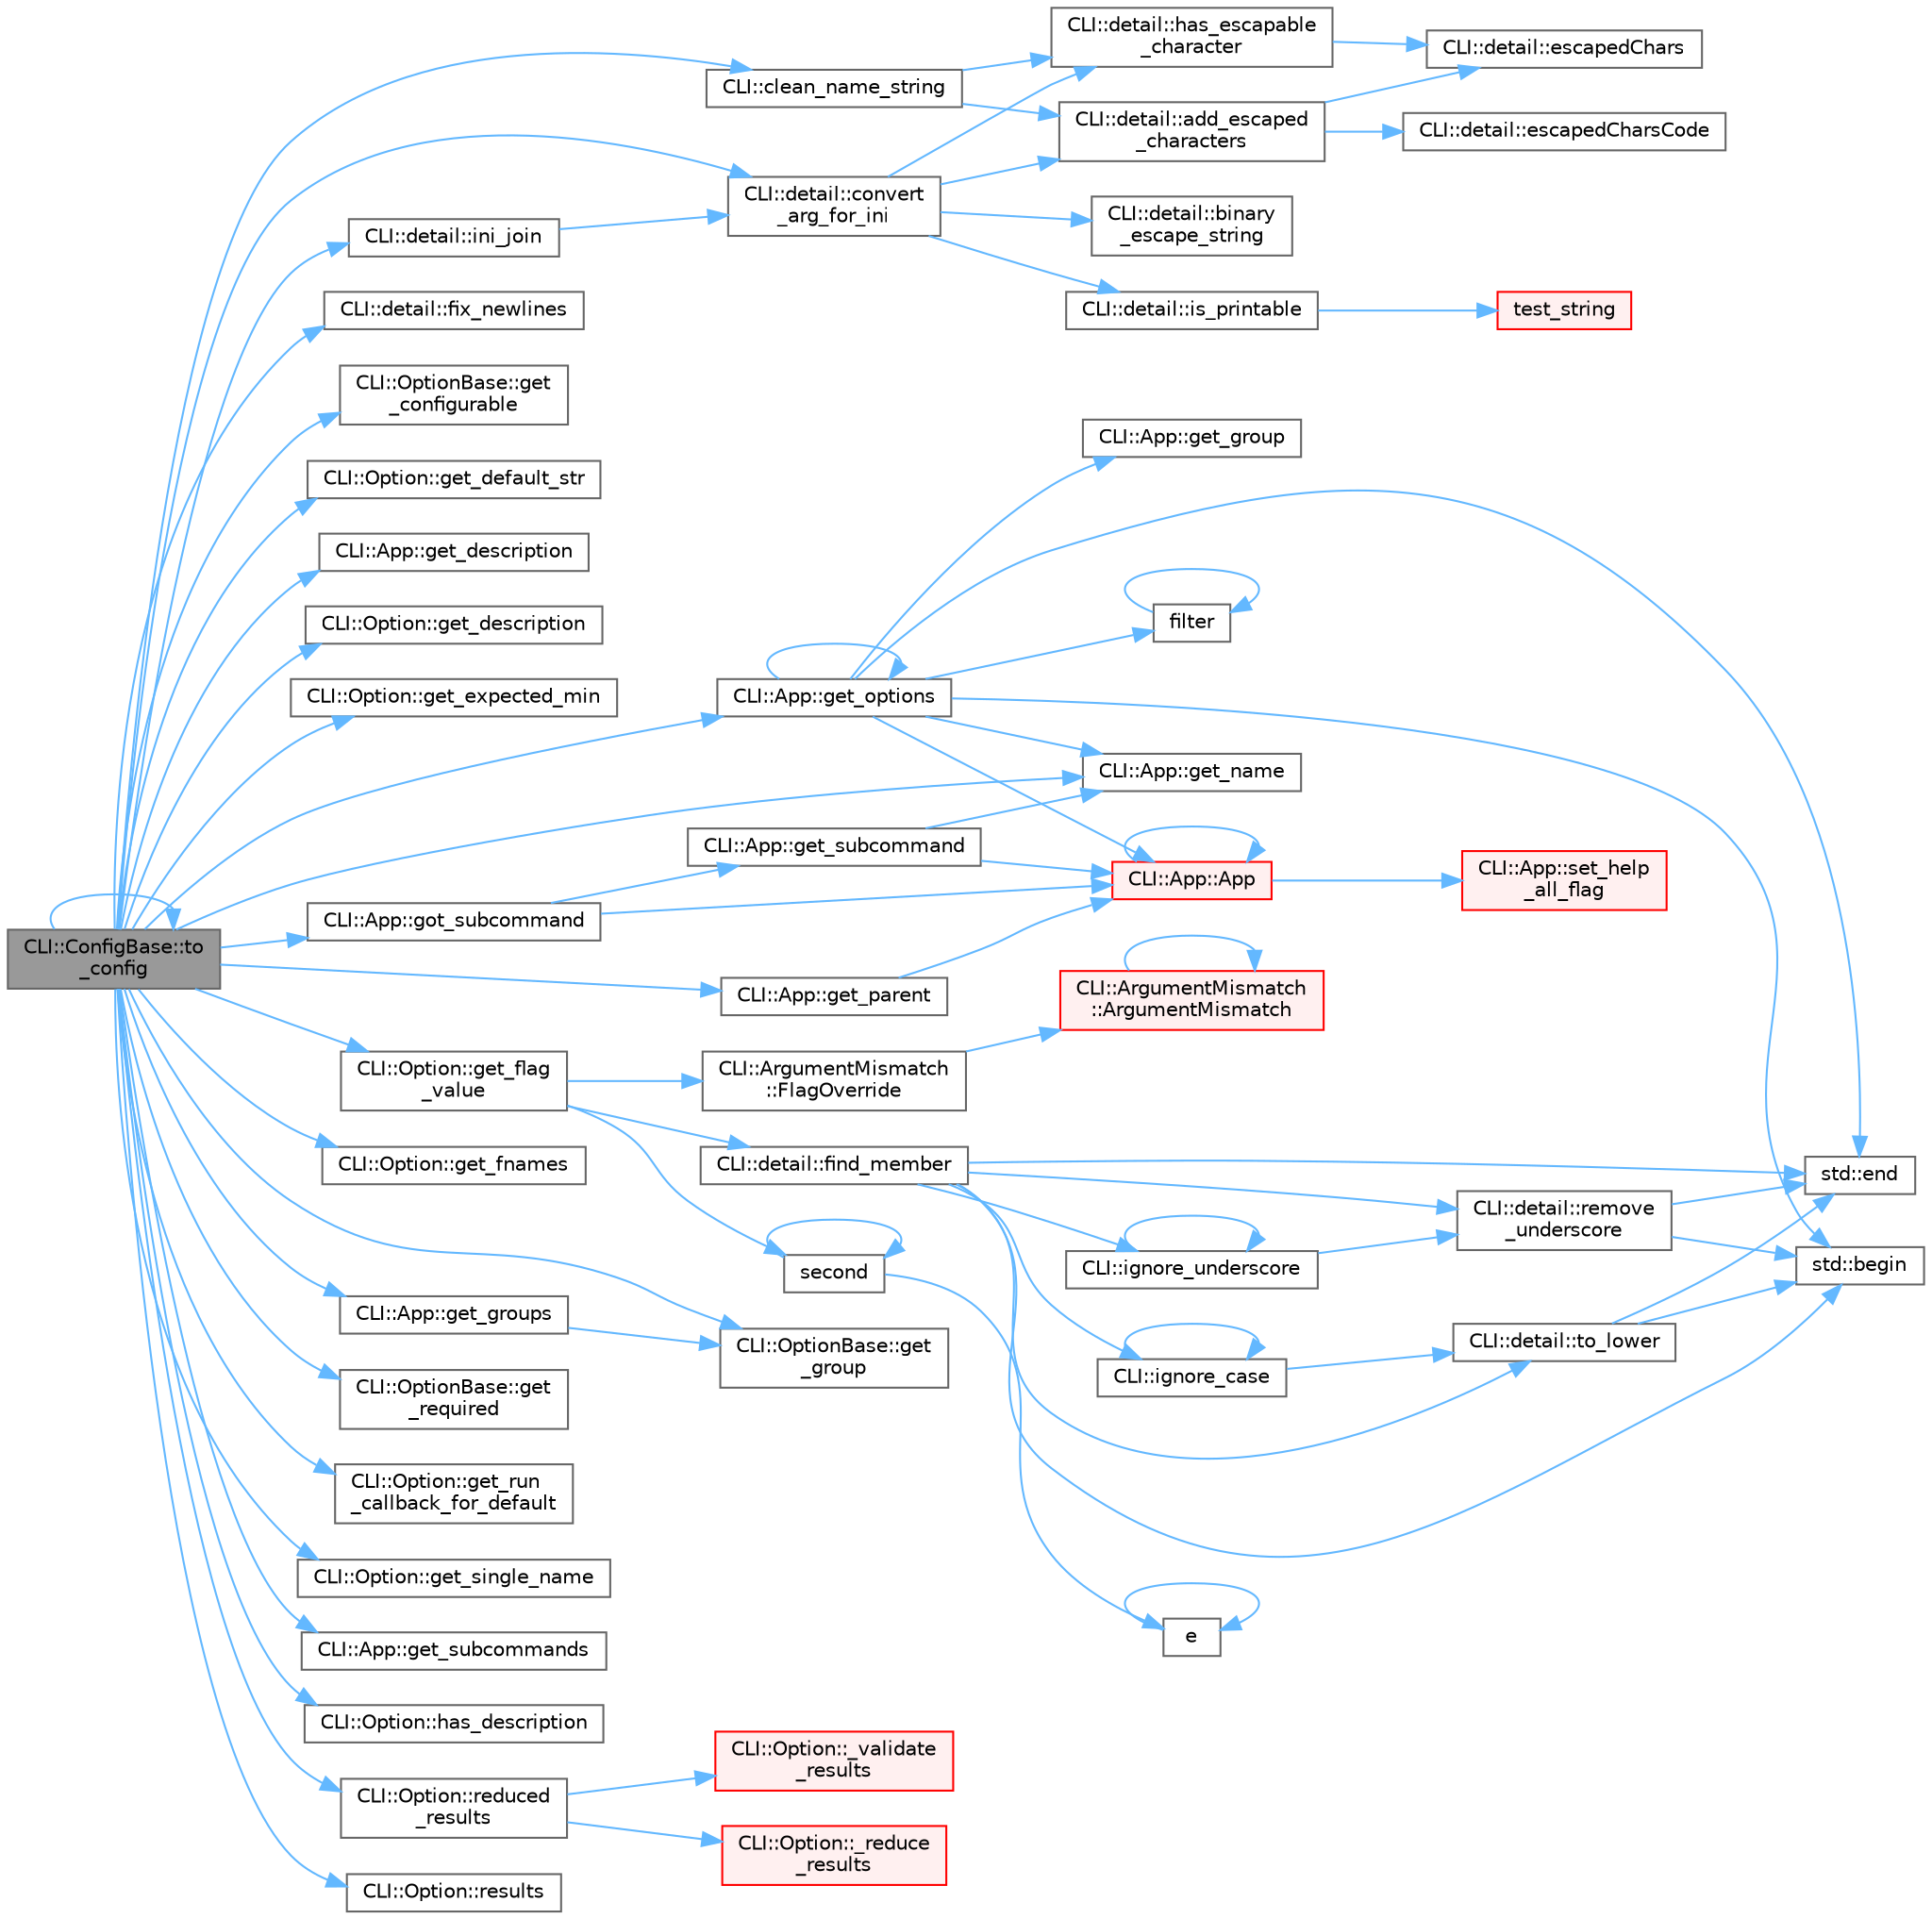 digraph "CLI::ConfigBase::to_config"
{
 // LATEX_PDF_SIZE
  bgcolor="transparent";
  edge [fontname=Helvetica,fontsize=10,labelfontname=Helvetica,labelfontsize=10];
  node [fontname=Helvetica,fontsize=10,shape=box,height=0.2,width=0.4];
  rankdir="LR";
  Node1 [id="Node000001",label="CLI::ConfigBase::to\l_config",height=0.2,width=0.4,color="gray40", fillcolor="grey60", style="filled", fontcolor="black",tooltip="Convert an app into a configuration"];
  Node1 -> Node2 [id="edge1_Node000001_Node000002",color="steelblue1",style="solid",tooltip=" "];
  Node2 [id="Node000002",label="CLI::clean_name_string",height=0.2,width=0.4,color="grey40", fillcolor="white", style="filled",URL="$namespace_c_l_i.html#a170a0bf22d11796cca0131c997f5c00e",tooltip=" "];
  Node2 -> Node3 [id="edge2_Node000002_Node000003",color="steelblue1",style="solid",tooltip=" "];
  Node3 [id="Node000003",label="CLI::detail::add_escaped\l_characters",height=0.2,width=0.4,color="grey40", fillcolor="white", style="filled",URL="$namespace_c_l_i_1_1detail.html#a3e9e4df657e40f9ac233efd6fd0e3a34",tooltip="escape all escapable characters"];
  Node3 -> Node4 [id="edge3_Node000003_Node000004",color="steelblue1",style="solid",tooltip=" "];
  Node4 [id="Node000004",label="CLI::detail::escapedChars",height=0.2,width=0.4,color="grey40", fillcolor="white", style="filled",URL="$namespace_c_l_i_1_1detail.html#a661406a803377f64fb5e95b7cdab12db",tooltip=" "];
  Node3 -> Node5 [id="edge4_Node000003_Node000005",color="steelblue1",style="solid",tooltip=" "];
  Node5 [id="Node000005",label="CLI::detail::escapedCharsCode",height=0.2,width=0.4,color="grey40", fillcolor="white", style="filled",URL="$namespace_c_l_i_1_1detail.html#a50aead7121c1979e1b29f971f8d17ee6",tooltip=" "];
  Node2 -> Node6 [id="edge5_Node000002_Node000006",color="steelblue1",style="solid",tooltip=" "];
  Node6 [id="Node000006",label="CLI::detail::has_escapable\l_character",height=0.2,width=0.4,color="grey40", fillcolor="white", style="filled",URL="$namespace_c_l_i_1_1detail.html#aca08aecd127955e1dd649b128f3c042d",tooltip="detect if a string has escapable characters"];
  Node6 -> Node4 [id="edge6_Node000006_Node000004",color="steelblue1",style="solid",tooltip=" "];
  Node1 -> Node7 [id="edge7_Node000001_Node000007",color="steelblue1",style="solid",tooltip=" "];
  Node7 [id="Node000007",label="CLI::detail::convert\l_arg_for_ini",height=0.2,width=0.4,color="grey40", fillcolor="white", style="filled",URL="$namespace_c_l_i_1_1detail.html#a9168ad88c986f3aab45316898d0c7ee3",tooltip=" "];
  Node7 -> Node3 [id="edge8_Node000007_Node000003",color="steelblue1",style="solid",tooltip=" "];
  Node7 -> Node8 [id="edge9_Node000007_Node000008",color="steelblue1",style="solid",tooltip=" "];
  Node8 [id="Node000008",label="CLI::detail::binary\l_escape_string",height=0.2,width=0.4,color="grey40", fillcolor="white", style="filled",URL="$namespace_c_l_i_1_1detail.html#a865d1c0120eb6837ac51fa349fa5d447",tooltip="generate a string with all non printable characters escaped to hex codes"];
  Node7 -> Node6 [id="edge10_Node000007_Node000006",color="steelblue1",style="solid",tooltip=" "];
  Node7 -> Node9 [id="edge11_Node000007_Node000009",color="steelblue1",style="solid",tooltip=" "];
  Node9 [id="Node000009",label="CLI::detail::is_printable",height=0.2,width=0.4,color="grey40", fillcolor="white", style="filled",URL="$namespace_c_l_i_1_1detail.html#a970e2b8a22b36a44128b5cd106173b46",tooltip=" "];
  Node9 -> Node10 [id="edge12_Node000009_Node000010",color="steelblue1",style="solid",tooltip=" "];
  Node10 [id="Node000010",label="test_string",height=0.2,width=0.4,color="red", fillcolor="#FFF0F0", style="filled",URL="$test__serializer_8cpp.html#a1f0da0526a55912487e72c843fbcbd9d",tooltip=" "];
  Node1 -> Node13 [id="edge13_Node000001_Node000013",color="steelblue1",style="solid",tooltip=" "];
  Node13 [id="Node000013",label="CLI::detail::fix_newlines",height=0.2,width=0.4,color="grey40", fillcolor="white", style="filled",URL="$namespace_c_l_i_1_1detail.html#a0bb56c1837f1f550644f764dda001255",tooltip=" "];
  Node1 -> Node14 [id="edge14_Node000001_Node000014",color="steelblue1",style="solid",tooltip=" "];
  Node14 [id="Node000014",label="CLI::OptionBase::get\l_configurable",height=0.2,width=0.4,color="grey40", fillcolor="white", style="filled",URL="$class_c_l_i_1_1_option_base.html#a794bf202a485c85be3337a1989b210f5",tooltip="The status of configurable"];
  Node1 -> Node15 [id="edge15_Node000001_Node000015",color="steelblue1",style="solid",tooltip=" "];
  Node15 [id="Node000015",label="CLI::Option::get_default_str",height=0.2,width=0.4,color="grey40", fillcolor="white", style="filled",URL="$class_c_l_i_1_1_option.html#a60c5498e164ce433929c6e62e71f0e58",tooltip="The default value (for help printing)"];
  Node1 -> Node16 [id="edge16_Node000001_Node000016",color="steelblue1",style="solid",tooltip=" "];
  Node16 [id="Node000016",label="CLI::App::get_description",height=0.2,width=0.4,color="grey40", fillcolor="white", style="filled",URL="$class_c_l_i_1_1_app.html#aea5b9c25368e0013c5e0e4ba96e42251",tooltip="Get the app or subcommand description"];
  Node1 -> Node17 [id="edge17_Node000001_Node000017",color="steelblue1",style="solid",tooltip=" "];
  Node17 [id="Node000017",label="CLI::Option::get_description",height=0.2,width=0.4,color="grey40", fillcolor="white", style="filled",URL="$class_c_l_i_1_1_option.html#aada76bb0c7227e3b6b13e3586c5b6264",tooltip="Get the description"];
  Node1 -> Node18 [id="edge18_Node000001_Node000018",color="steelblue1",style="solid",tooltip=" "];
  Node18 [id="Node000018",label="CLI::Option::get_expected_min",height=0.2,width=0.4,color="grey40", fillcolor="white", style="filled",URL="$class_c_l_i_1_1_option.html#aba45c2317a24bbecd46778a0ed8a1951",tooltip="The number of times the option expects to be included"];
  Node1 -> Node19 [id="edge19_Node000001_Node000019",color="steelblue1",style="solid",tooltip=" "];
  Node19 [id="Node000019",label="CLI::Option::get_flag\l_value",height=0.2,width=0.4,color="grey40", fillcolor="white", style="filled",URL="$class_c_l_i_1_1_option.html#aa006173c1a09b0ed01bff4b305b042ca",tooltip=" "];
  Node19 -> Node20 [id="edge20_Node000019_Node000020",color="steelblue1",style="solid",tooltip=" "];
  Node20 [id="Node000020",label="CLI::detail::find_member",height=0.2,width=0.4,color="grey40", fillcolor="white", style="filled",URL="$namespace_c_l_i_1_1detail.html#ac94be0722dce2c7ff522ebc3fb80e33d",tooltip="Check if a string is a member of a list of strings and optionally ignore case or ignore underscores"];
  Node20 -> Node21 [id="edge21_Node000020_Node000021",color="steelblue1",style="solid",tooltip=" "];
  Node21 [id="Node000021",label="std::begin",height=0.2,width=0.4,color="grey40", fillcolor="white", style="filled",URL="$namespacestd.html#aec76fc52a775d29bc4058c8e1405045a",tooltip=" "];
  Node20 -> Node22 [id="edge22_Node000020_Node000022",color="steelblue1",style="solid",tooltip=" "];
  Node22 [id="Node000022",label="std::end",height=0.2,width=0.4,color="grey40", fillcolor="white", style="filled",URL="$namespacestd.html#a35f71a4c49ddf38bb590177e3a4b2598",tooltip=" "];
  Node20 -> Node23 [id="edge23_Node000020_Node000023",color="steelblue1",style="solid",tooltip=" "];
  Node23 [id="Node000023",label="CLI::ignore_case",height=0.2,width=0.4,color="grey40", fillcolor="white", style="filled",URL="$namespace_c_l_i.html#a0c52326d2681814c22aa1a93ce43375e",tooltip="Helper function to allow ignore_case to be passed to IsMember or Transform"];
  Node23 -> Node23 [id="edge24_Node000023_Node000023",color="steelblue1",style="solid",tooltip=" "];
  Node23 -> Node24 [id="edge25_Node000023_Node000024",color="steelblue1",style="solid",tooltip=" "];
  Node24 [id="Node000024",label="CLI::detail::to_lower",height=0.2,width=0.4,color="grey40", fillcolor="white", style="filled",URL="$namespace_c_l_i_1_1detail.html#ae83709ec148057ec53df4383645727e9",tooltip="Return a lower case version of a string"];
  Node24 -> Node21 [id="edge26_Node000024_Node000021",color="steelblue1",style="solid",tooltip=" "];
  Node24 -> Node22 [id="edge27_Node000024_Node000022",color="steelblue1",style="solid",tooltip=" "];
  Node20 -> Node25 [id="edge28_Node000020_Node000025",color="steelblue1",style="solid",tooltip=" "];
  Node25 [id="Node000025",label="CLI::ignore_underscore",height=0.2,width=0.4,color="grey40", fillcolor="white", style="filled",URL="$namespace_c_l_i.html#a111b6f05d21b9b84e7ba933ade79884c",tooltip="Helper function to allow ignore_underscore to be passed to IsMember or Transform"];
  Node25 -> Node25 [id="edge29_Node000025_Node000025",color="steelblue1",style="solid",tooltip=" "];
  Node25 -> Node26 [id="edge30_Node000025_Node000026",color="steelblue1",style="solid",tooltip=" "];
  Node26 [id="Node000026",label="CLI::detail::remove\l_underscore",height=0.2,width=0.4,color="grey40", fillcolor="white", style="filled",URL="$namespace_c_l_i_1_1detail.html#a5359a7a0e33366a12e15523b100f591a",tooltip="remove underscores from a string"];
  Node26 -> Node21 [id="edge31_Node000026_Node000021",color="steelblue1",style="solid",tooltip=" "];
  Node26 -> Node22 [id="edge32_Node000026_Node000022",color="steelblue1",style="solid",tooltip=" "];
  Node20 -> Node26 [id="edge33_Node000020_Node000026",color="steelblue1",style="solid",tooltip=" "];
  Node20 -> Node24 [id="edge34_Node000020_Node000024",color="steelblue1",style="solid",tooltip=" "];
  Node19 -> Node27 [id="edge35_Node000019_Node000027",color="steelblue1",style="solid",tooltip=" "];
  Node27 [id="Node000027",label="CLI::ArgumentMismatch\l::FlagOverride",height=0.2,width=0.4,color="grey40", fillcolor="white", style="filled",URL="$class_c_l_i_1_1_argument_mismatch.html#af40fccb119664c7c5025bba76fb2d7e2",tooltip=" "];
  Node27 -> Node28 [id="edge36_Node000027_Node000028",color="steelblue1",style="solid",tooltip=" "];
  Node28 [id="Node000028",label="CLI::ArgumentMismatch\l::ArgumentMismatch",height=0.2,width=0.4,color="red", fillcolor="#FFF0F0", style="filled",URL="$class_c_l_i_1_1_argument_mismatch.html#a03b5d359cb07e82b2d2f0f734ffeb545",tooltip=" "];
  Node28 -> Node28 [id="edge37_Node000028_Node000028",color="steelblue1",style="solid",tooltip=" "];
  Node19 -> Node31 [id="edge38_Node000019_Node000031",color="steelblue1",style="solid",tooltip=" "];
  Node31 [id="Node000031",label="second",height=0.2,width=0.4,color="grey40", fillcolor="white", style="filled",URL="$second___n_o_n_e_8f.html#ae9f971a8b343bd2fcb85c3b16da97f10",tooltip="SECOND returns nothing"];
  Node31 -> Node32 [id="edge39_Node000031_Node000032",color="steelblue1",style="solid",tooltip=" "];
  Node32 [id="Node000032",label="e",height=0.2,width=0.4,color="grey40", fillcolor="white", style="filled",URL="$_cwise__array__power__array_8cpp.html#a9cb86ff854760bf91a154f2724a9101d",tooltip=" "];
  Node32 -> Node32 [id="edge40_Node000032_Node000032",color="steelblue1",style="solid",tooltip=" "];
  Node31 -> Node31 [id="edge41_Node000031_Node000031",color="steelblue1",style="solid",tooltip=" "];
  Node1 -> Node33 [id="edge42_Node000001_Node000033",color="steelblue1",style="solid",tooltip=" "];
  Node33 [id="Node000033",label="CLI::Option::get_fnames",height=0.2,width=0.4,color="grey40", fillcolor="white", style="filled",URL="$class_c_l_i_1_1_option.html#aef3cbb52dc41a428122ea2e46ab1ef34",tooltip="Get the flag names with specified default values"];
  Node1 -> Node34 [id="edge43_Node000001_Node000034",color="steelblue1",style="solid",tooltip=" "];
  Node34 [id="Node000034",label="CLI::OptionBase::get\l_group",height=0.2,width=0.4,color="grey40", fillcolor="white", style="filled",URL="$class_c_l_i_1_1_option_base.html#aeb86193da05c10a12814ce45d2d16e0d",tooltip="Get the group of this option"];
  Node1 -> Node35 [id="edge44_Node000001_Node000035",color="steelblue1",style="solid",tooltip=" "];
  Node35 [id="Node000035",label="CLI::App::get_groups",height=0.2,width=0.4,color="grey40", fillcolor="white", style="filled",URL="$class_c_l_i_1_1_app.html#aa2b6c37cf80e0535023703f8750502b2",tooltip="Get the groups available directly from this option (in order)"];
  Node35 -> Node34 [id="edge45_Node000035_Node000034",color="steelblue1",style="solid",tooltip=" "];
  Node1 -> Node36 [id="edge46_Node000001_Node000036",color="steelblue1",style="solid",tooltip=" "];
  Node36 [id="Node000036",label="CLI::App::get_name",height=0.2,width=0.4,color="grey40", fillcolor="white", style="filled",URL="$class_c_l_i_1_1_app.html#af49a4f4b6c019a65a10b3c1bd830a1f8",tooltip="Get the name of the current app"];
  Node1 -> Node37 [id="edge47_Node000001_Node000037",color="steelblue1",style="solid",tooltip=" "];
  Node37 [id="Node000037",label="CLI::App::get_options",height=0.2,width=0.4,color="grey40", fillcolor="white", style="filled",URL="$class_c_l_i_1_1_app.html#ad646b54ad750e4218b60603db85341e9",tooltip="Get the list of options (user facing function, so returns raw pointers), has optional filter function"];
  Node37 -> Node38 [id="edge48_Node000037_Node000038",color="steelblue1",style="solid",tooltip=" "];
  Node38 [id="Node000038",label="CLI::App::App",height=0.2,width=0.4,color="red", fillcolor="#FFF0F0", style="filled",URL="$class_c_l_i_1_1_app.html#a8f5ebc36dcdff351cce50e3d3b89974f",tooltip="Special private constructor for subcommand"];
  Node38 -> Node38 [id="edge49_Node000038_Node000038",color="steelblue1",style="solid",tooltip=" "];
  Node38 -> Node39 [id="edge50_Node000038_Node000039",color="steelblue1",style="solid",tooltip=" "];
  Node39 [id="Node000039",label="CLI::App::set_help\l_all_flag",height=0.2,width=0.4,color="red", fillcolor="#FFF0F0", style="filled",URL="$class_c_l_i_1_1_app.html#af73694f6a3cc42e29e7274b77fdb5720",tooltip="Set a help all flag, replaced the existing one if present"];
  Node37 -> Node21 [id="edge51_Node000037_Node000021",color="steelblue1",style="solid",tooltip=" "];
  Node37 -> Node22 [id="edge52_Node000037_Node000022",color="steelblue1",style="solid",tooltip=" "];
  Node37 -> Node112 [id="edge53_Node000037_Node000112",color="steelblue1",style="solid",tooltip=" "];
  Node112 [id="Node000112",label="filter",height=0.2,width=0.4,color="grey40", fillcolor="white", style="filled",URL="$spine-cocos2dx_8cpp.html#ae976ff2ddeccb72b53e8f53775044589",tooltip=" "];
  Node112 -> Node112 [id="edge54_Node000112_Node000112",color="steelblue1",style="solid",tooltip=" "];
  Node37 -> Node113 [id="edge55_Node000037_Node000113",color="steelblue1",style="solid",tooltip=" "];
  Node113 [id="Node000113",label="CLI::App::get_group",height=0.2,width=0.4,color="grey40", fillcolor="white", style="filled",URL="$class_c_l_i_1_1_app.html#ac1058e542c8b26a4246a77118d70aef5",tooltip="Get the group of this subcommand"];
  Node37 -> Node36 [id="edge56_Node000037_Node000036",color="steelblue1",style="solid",tooltip=" "];
  Node37 -> Node37 [id="edge57_Node000037_Node000037",color="steelblue1",style="solid",tooltip=" "];
  Node1 -> Node114 [id="edge58_Node000001_Node000114",color="steelblue1",style="solid",tooltip=" "];
  Node114 [id="Node000114",label="CLI::App::get_parent",height=0.2,width=0.4,color="grey40", fillcolor="white", style="filled",URL="$class_c_l_i_1_1_app.html#a5f31177cf639f148d3a315861ff6ca5c",tooltip="Get the parent of this subcommand (or nullptr if main app)"];
  Node114 -> Node38 [id="edge59_Node000114_Node000038",color="steelblue1",style="solid",tooltip=" "];
  Node1 -> Node115 [id="edge60_Node000001_Node000115",color="steelblue1",style="solid",tooltip=" "];
  Node115 [id="Node000115",label="CLI::OptionBase::get\l_required",height=0.2,width=0.4,color="grey40", fillcolor="white", style="filled",URL="$class_c_l_i_1_1_option_base.html#a4a2814630a3bb90e590787ce42d328c0",tooltip="True if this is a required option"];
  Node1 -> Node116 [id="edge61_Node000001_Node000116",color="steelblue1",style="solid",tooltip=" "];
  Node116 [id="Node000116",label="CLI::Option::get_run\l_callback_for_default",height=0.2,width=0.4,color="grey40", fillcolor="white", style="filled",URL="$class_c_l_i_1_1_option.html#a5d0e8dc1c4c6e607fc210d4bd76d5292",tooltip="Get the current value of run_callback_for_default"];
  Node1 -> Node117 [id="edge62_Node000001_Node000117",color="steelblue1",style="solid",tooltip=" "];
  Node117 [id="Node000117",label="CLI::Option::get_single_name",height=0.2,width=0.4,color="grey40", fillcolor="white", style="filled",URL="$class_c_l_i_1_1_option.html#ab3439e582d9b2a1968eaeecd2221c4a2",tooltip="Get a single name for the option, first of lname, sname, pname, envname"];
  Node1 -> Node118 [id="edge63_Node000001_Node000118",color="steelblue1",style="solid",tooltip=" "];
  Node118 [id="Node000118",label="CLI::App::get_subcommands",height=0.2,width=0.4,color="grey40", fillcolor="white", style="filled",URL="$class_c_l_i_1_1_app.html#acf060646654eaf47a4cf608f5e4d03b1",tooltip=" "];
  Node1 -> Node119 [id="edge64_Node000001_Node000119",color="steelblue1",style="solid",tooltip=" "];
  Node119 [id="Node000119",label="CLI::App::got_subcommand",height=0.2,width=0.4,color="grey40", fillcolor="white", style="filled",URL="$class_c_l_i_1_1_app.html#ad07c68d1fcede041fa7fed647e5e3d84",tooltip="Check to see if given subcommand was selected"];
  Node119 -> Node38 [id="edge65_Node000119_Node000038",color="steelblue1",style="solid",tooltip=" "];
  Node119 -> Node120 [id="edge66_Node000119_Node000120",color="steelblue1",style="solid",tooltip=" "];
  Node120 [id="Node000120",label="CLI::App::get_subcommand",height=0.2,width=0.4,color="grey40", fillcolor="white", style="filled",URL="$class_c_l_i_1_1_app.html#a7fc614a8b7c7553631dc9100867f8c05",tooltip=" "];
  Node120 -> Node38 [id="edge67_Node000120_Node000038",color="steelblue1",style="solid",tooltip=" "];
  Node120 -> Node36 [id="edge68_Node000120_Node000036",color="steelblue1",style="solid",tooltip=" "];
  Node1 -> Node121 [id="edge69_Node000001_Node000121",color="steelblue1",style="solid",tooltip=" "];
  Node121 [id="Node000121",label="CLI::Option::has_description",height=0.2,width=0.4,color="grey40", fillcolor="white", style="filled",URL="$class_c_l_i_1_1_option.html#af2c8f58356a6962622ff62acd349fd3d",tooltip="True if option has description"];
  Node1 -> Node122 [id="edge70_Node000001_Node000122",color="steelblue1",style="solid",tooltip=" "];
  Node122 [id="Node000122",label="CLI::detail::ini_join",height=0.2,width=0.4,color="grey40", fillcolor="white", style="filled",URL="$namespace_c_l_i_1_1detail.html#ae3a115286efe6f274d819b21904474c7",tooltip="Comma separated join, adds quotes if needed"];
  Node122 -> Node7 [id="edge71_Node000122_Node000007",color="steelblue1",style="solid",tooltip=" "];
  Node1 -> Node123 [id="edge72_Node000001_Node000123",color="steelblue1",style="solid",tooltip=" "];
  Node123 [id="Node000123",label="CLI::Option::reduced\l_results",height=0.2,width=0.4,color="grey40", fillcolor="white", style="filled",URL="$class_c_l_i_1_1_option.html#a2db0b397f74420d034944ce55d07509a",tooltip="Get a copy of the results"];
  Node123 -> Node124 [id="edge73_Node000123_Node000124",color="steelblue1",style="solid",tooltip=" "];
  Node124 [id="Node000124",label="CLI::Option::_reduce\l_results",height=0.2,width=0.4,color="red", fillcolor="#FFF0F0", style="filled",URL="$class_c_l_i_1_1_option.html#aa94827437444cbd41f9d59a84c35ca40",tooltip=" "];
  Node123 -> Node131 [id="edge74_Node000123_Node000131",color="steelblue1",style="solid",tooltip=" "];
  Node131 [id="Node000131",label="CLI::Option::_validate\l_results",height=0.2,width=0.4,color="red", fillcolor="#FFF0F0", style="filled",URL="$class_c_l_i_1_1_option.html#a7f80e1e545c91f8babef62cf52221d0d",tooltip="Run the results through the Validators"];
  Node1 -> Node134 [id="edge75_Node000001_Node000134",color="steelblue1",style="solid",tooltip=" "];
  Node134 [id="Node000134",label="CLI::Option::results",height=0.2,width=0.4,color="grey40", fillcolor="white", style="filled",URL="$class_c_l_i_1_1_option.html#a73fc56f3cd1a81fb029df35b033798a9",tooltip="Get the current complete results set"];
  Node1 -> Node1 [id="edge76_Node000001_Node000001",color="steelblue1",style="solid",tooltip=" "];
}
